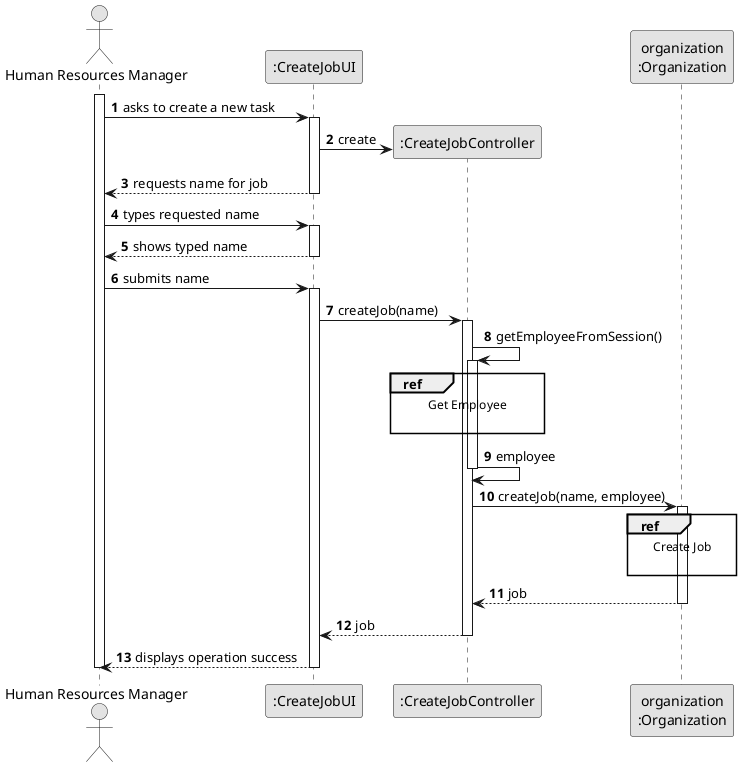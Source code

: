 @startuml
skinparam monochrome true
skinparam packageStyle rectangle
skinparam shadowing false

autonumber

'hide footbox
actor "Human Resources Manager" as ADM
participant ":CreateJobUI" as UI
participant ":CreateJobController" as CTRL
participant "organization\n:Organization" as ORG

activate ADM

    ADM -> UI : asks to create a new task

    activate UI

        UI -> CTRL** : create

        UI --> ADM : requests name for job
    deactivate UI

    ADM -> UI : types requested name
    activate UI

        UI --> ADM : shows typed name
    deactivate UI

    ADM -> UI : submits name
    activate UI

        UI -> CTRL : createJob(name)
        activate CTRL

            CTRL -> CTRL : getEmployeeFromSession()
            activate CTRL

                ref over CTRL
                    Get Employee

                end ref
                CTRL -> CTRL : employee
            deactivate CTRL

            CTRL -> ORG: createJob(name, employee)
            activate ORG

                ref over ORG
                    Create Job

                end

                ORG --> CTRL : job
            deactivate ORG

            CTRL --> UI: job
            deactivate CTRL
            UI --> ADM: displays operation success
    deactivate UI

deactivate ADM

@enduml